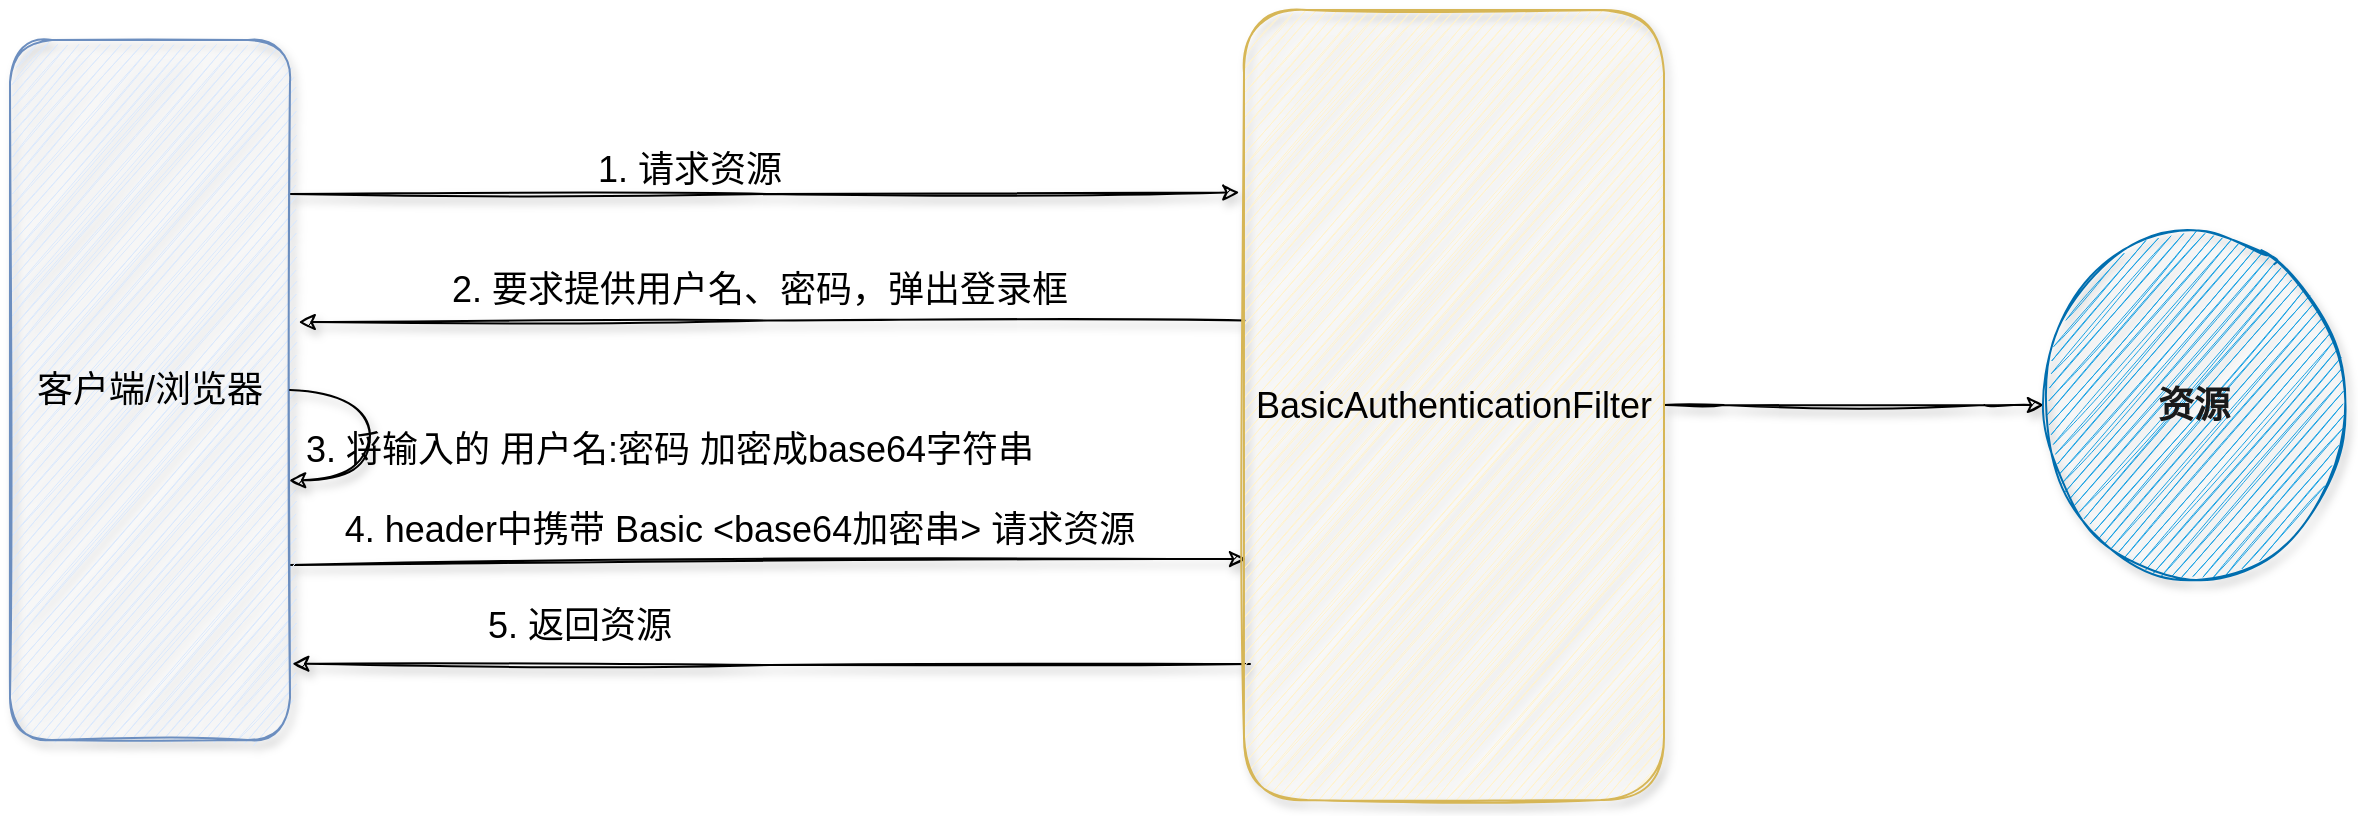 <mxfile version="20.0.4" type="device"><diagram id="lveK94vujuxQaaTGCEzV" name="Page-1"><mxGraphModel dx="2048" dy="594" grid="1" gridSize="10" guides="1" tooltips="1" connect="1" arrows="1" fold="1" page="1" pageScale="1" pageWidth="827" pageHeight="1169" math="0" shadow="0"><root><mxCell id="0"/><mxCell id="1" parent="0"/><mxCell id="2OZ1tTEgPwVJS874SVcw-5" style="edgeStyle=orthogonalEdgeStyle;rounded=0;orthogonalLoop=1;jettySize=auto;html=1;fontSize=18;exitX=0.997;exitY=0.22;exitDx=0;exitDy=0;exitPerimeter=0;entryX=-0.011;entryY=0.231;entryDx=0;entryDy=0;entryPerimeter=0;shadow=1;sketch=1;" edge="1" parent="1" source="2OZ1tTEgPwVJS874SVcw-1" target="2OZ1tTEgPwVJS874SVcw-3"><mxGeometry relative="1" as="geometry"><mxPoint x="410" y="335" as="targetPoint"/></mxGeometry></mxCell><mxCell id="2OZ1tTEgPwVJS874SVcw-13" style="rounded=0;orthogonalLoop=1;jettySize=auto;html=1;entryX=0.005;entryY=0.695;entryDx=0;entryDy=0;entryPerimeter=0;fontSize=18;exitX=1;exitY=0.75;exitDx=0;exitDy=0;shadow=1;sketch=1;" edge="1" parent="1" source="2OZ1tTEgPwVJS874SVcw-1" target="2OZ1tTEgPwVJS874SVcw-3"><mxGeometry relative="1" as="geometry"><mxPoint x="-40" y="525" as="sourcePoint"/></mxGeometry></mxCell><mxCell id="2OZ1tTEgPwVJS874SVcw-1" value="&lt;font style=&quot;font-size: 18px;&quot;&gt;客户端/浏览器&lt;/font&gt;" style="rounded=1;whiteSpace=wrap;html=1;fillColor=#dae8fc;strokeColor=#6c8ebf;shadow=1;sketch=1;" vertex="1" parent="1"><mxGeometry x="-190" y="265" width="140" height="350" as="geometry"/></mxCell><mxCell id="2OZ1tTEgPwVJS874SVcw-7" style="edgeStyle=orthogonalEdgeStyle;rounded=0;orthogonalLoop=1;jettySize=auto;html=1;fontSize=18;exitX=0.001;exitY=0.393;exitDx=0;exitDy=0;exitPerimeter=0;entryX=1.031;entryY=0.403;entryDx=0;entryDy=0;entryPerimeter=0;shadow=1;sketch=1;" edge="1" parent="1" source="2OZ1tTEgPwVJS874SVcw-3" target="2OZ1tTEgPwVJS874SVcw-1"><mxGeometry relative="1" as="geometry"><mxPoint x="-40" y="447.5" as="targetPoint"/></mxGeometry></mxCell><mxCell id="2OZ1tTEgPwVJS874SVcw-19" style="edgeStyle=entityRelationEdgeStyle;rounded=0;orthogonalLoop=1;jettySize=auto;html=1;entryX=0;entryY=0.5;entryDx=0;entryDy=0;fontSize=18;shadow=1;sketch=1;" edge="1" parent="1" source="2OZ1tTEgPwVJS874SVcw-3" target="2OZ1tTEgPwVJS874SVcw-17"><mxGeometry relative="1" as="geometry"/></mxCell><mxCell id="2OZ1tTEgPwVJS874SVcw-20" style="rounded=0;orthogonalLoop=1;jettySize=auto;html=1;entryX=1.008;entryY=0.891;entryDx=0;entryDy=0;entryPerimeter=0;fontSize=18;edgeStyle=orthogonalEdgeStyle;shadow=1;sketch=1;" edge="1" parent="1" target="2OZ1tTEgPwVJS874SVcw-1"><mxGeometry relative="1" as="geometry"><mxPoint x="430" y="577" as="sourcePoint"/></mxGeometry></mxCell><mxCell id="2OZ1tTEgPwVJS874SVcw-3" value="BasicAuthenticationFilter" style="rounded=1;whiteSpace=wrap;html=1;fontSize=18;fillColor=#fff2cc;strokeColor=#d6b656;shadow=1;sketch=1;" vertex="1" parent="1"><mxGeometry x="427" y="250" width="210" height="395" as="geometry"/></mxCell><mxCell id="2OZ1tTEgPwVJS874SVcw-6" value="1. 请求资源" style="text;html=1;strokeColor=none;fillColor=none;align=center;verticalAlign=middle;whiteSpace=wrap;rounded=0;fontSize=18;shadow=1;sketch=1;" vertex="1" parent="1"><mxGeometry x="50" y="315" width="200" height="30" as="geometry"/></mxCell><mxCell id="2OZ1tTEgPwVJS874SVcw-8" value="2. 要求提供用户名、密码，弹出登录框" style="text;html=1;strokeColor=none;fillColor=none;align=center;verticalAlign=middle;whiteSpace=wrap;rounded=0;fontSize=18;shadow=1;sketch=1;" vertex="1" parent="1"><mxGeometry x="20" y="375" width="330" height="30" as="geometry"/></mxCell><mxCell id="2OZ1tTEgPwVJS874SVcw-10" value="3. 将输入的 用户名:密码 加密成base64字符串" style="text;html=1;strokeColor=none;fillColor=none;align=center;verticalAlign=middle;whiteSpace=wrap;rounded=0;fontSize=18;shadow=1;sketch=1;" vertex="1" parent="1"><mxGeometry x="-70" y="455" width="420" height="30" as="geometry"/></mxCell><mxCell id="2OZ1tTEgPwVJS874SVcw-12" style="edgeStyle=orthogonalEdgeStyle;rounded=0;orthogonalLoop=1;jettySize=auto;html=1;entryX=0.997;entryY=0.629;entryDx=0;entryDy=0;entryPerimeter=0;fontSize=18;exitX=1;exitY=0.5;exitDx=0;exitDy=0;curved=1;shadow=1;sketch=1;" edge="1" parent="1" source="2OZ1tTEgPwVJS874SVcw-1" target="2OZ1tTEgPwVJS874SVcw-1"><mxGeometry relative="1" as="geometry"><Array as="points"><mxPoint x="-10" y="440"/><mxPoint x="-10" y="485"/></Array></mxGeometry></mxCell><mxCell id="2OZ1tTEgPwVJS874SVcw-14" value="&lt;font style=&quot;font-size: 18px;&quot;&gt;4. header中携带&lt;span style=&quot;color: rgb(33, 33, 33); font-family: Inter, OpenSans, Helvetica, Arial, sans-serif; text-align: left; background-color: rgb(255, 255, 255);&quot;&gt;&amp;nbsp;&lt;/span&gt;Basic &amp;lt;base64加密串&amp;gt; 请求资源&lt;/font&gt;" style="text;html=1;strokeColor=none;fillColor=none;align=center;verticalAlign=middle;whiteSpace=wrap;rounded=0;fontSize=18;shadow=1;sketch=1;" vertex="1" parent="1"><mxGeometry x="-60" y="495" width="470" height="30" as="geometry"/></mxCell><mxCell id="2OZ1tTEgPwVJS874SVcw-17" value="&lt;font color=&quot;#1a1a1a&quot; style=&quot;font-size: 18px;&quot;&gt;&lt;b&gt;资源&lt;/b&gt;&lt;/font&gt;" style="ellipse;whiteSpace=wrap;html=1;fontSize=14;fillColor=#1ba1e2;fontColor=#ffffff;strokeColor=#006EAF;shadow=1;sketch=1;" vertex="1" parent="1"><mxGeometry x="827" y="357.5" width="150" height="180" as="geometry"/></mxCell><mxCell id="2OZ1tTEgPwVJS874SVcw-22" value="5. 返回资源" style="text;html=1;strokeColor=none;fillColor=none;align=center;verticalAlign=middle;whiteSpace=wrap;rounded=0;fontSize=18;shadow=1;sketch=1;" vertex="1" parent="1"><mxGeometry x="-120" y="537.5" width="430" height="40" as="geometry"/></mxCell></root></mxGraphModel></diagram></mxfile>
